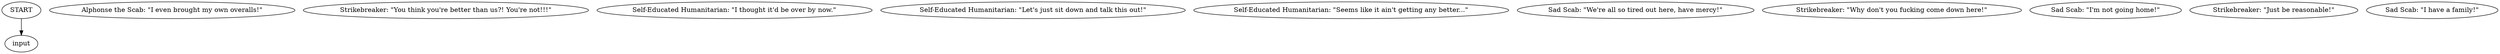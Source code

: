 # GATES / SCAB barks three
# a whole bunch of scabs barks for a third location
# ==================================================
digraph G {
	  0 [label="START"];
	  1 [label="input"];
	  2 [label="Alphonse the Scab: \"I even brought my own overalls!\""];
	  3 [label="Strikebreaker: \"You think you're better than us?! You're not!!!\""];
	  4 [label="Self-Educated Humanitarian: \"I thought it'd be over by now.\""];
	  5 [label="Self-Educated Humanitarian: \"Let's just sit down and talk this out!\""];
	  6 [label="Self-Educated Humanitarian: \"Seems like it ain't getting any better...\""];
	  7 [label="Sad Scab: \"We're all so tired out here, have mercy!\""];
	  9 [label="Strikebreaker: \"Why don't you fucking come down here!\""];
	  10 [label="Sad Scab: \"I'm not going home!\""];
	  11 [label="Strikebreaker: \"Just be reasonable!\""];
	  12 [label="Sad Scab: \"I have a family!\""];
	  0 -> 1
}

